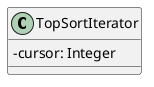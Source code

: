 @startuml
@startuml
skinparam classAttributeIconSize 0
class TopSortIterator {
  -cursor: Integer
}
@enduml

@enduml